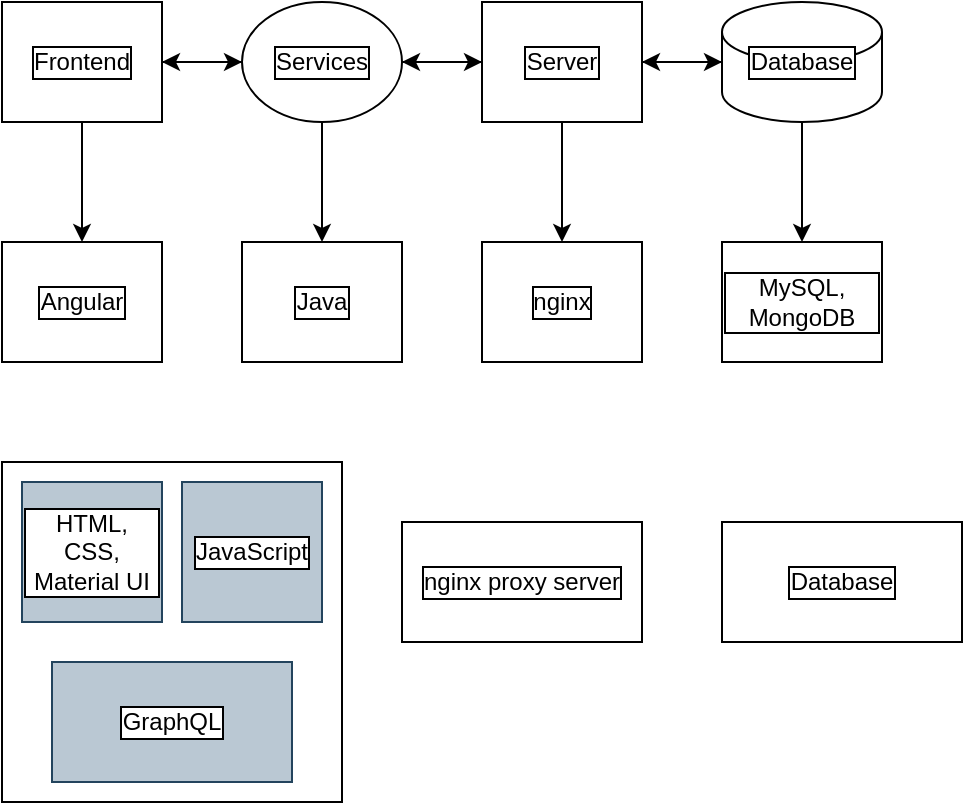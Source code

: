<mxfile version="18.1.3" type="github">
  <diagram id="N0aNFuahB9ZOPOvrSQRJ" name="Page-1">
    <mxGraphModel dx="526" dy="381" grid="1" gridSize="10" guides="1" tooltips="1" connect="1" arrows="1" fold="1" page="1" pageScale="1" pageWidth="1200" pageHeight="1920" math="0" shadow="0">
      <root>
        <mxCell id="0" />
        <mxCell id="1" parent="0" />
        <mxCell id="CJpy0ErXI01NrUza3y2k-22" style="edgeStyle=orthogonalEdgeStyle;rounded=0;orthogonalLoop=1;jettySize=auto;html=1;exitX=0.5;exitY=1;exitDx=0;exitDy=0;" edge="1" parent="1" source="CJpy0ErXI01NrUza3y2k-6" target="CJpy0ErXI01NrUza3y2k-16">
          <mxGeometry relative="1" as="geometry" />
        </mxCell>
        <mxCell id="CJpy0ErXI01NrUza3y2k-26" style="edgeStyle=orthogonalEdgeStyle;rounded=0;orthogonalLoop=1;jettySize=auto;html=1;" edge="1" parent="1" source="CJpy0ErXI01NrUza3y2k-6" target="CJpy0ErXI01NrUza3y2k-11">
          <mxGeometry relative="1" as="geometry" />
        </mxCell>
        <mxCell id="CJpy0ErXI01NrUza3y2k-6" value="Frontend" style="rounded=0;whiteSpace=wrap;html=1;labelBackgroundColor=default;labelBorderColor=default;" vertex="1" parent="1">
          <mxGeometry x="160" y="50" width="80" height="60" as="geometry" />
        </mxCell>
        <mxCell id="CJpy0ErXI01NrUza3y2k-25" style="edgeStyle=orthogonalEdgeStyle;rounded=0;orthogonalLoop=1;jettySize=auto;html=1;exitX=0.5;exitY=1;exitDx=0;exitDy=0;exitPerimeter=0;entryX=0.5;entryY=0;entryDx=0;entryDy=0;" edge="1" parent="1" source="CJpy0ErXI01NrUza3y2k-10" target="CJpy0ErXI01NrUza3y2k-15">
          <mxGeometry relative="1" as="geometry">
            <mxPoint x="560" y="160" as="targetPoint" />
          </mxGeometry>
        </mxCell>
        <mxCell id="CJpy0ErXI01NrUza3y2k-31" style="edgeStyle=orthogonalEdgeStyle;rounded=0;orthogonalLoop=1;jettySize=auto;html=1;entryX=1;entryY=0.5;entryDx=0;entryDy=0;" edge="1" parent="1" source="CJpy0ErXI01NrUza3y2k-10" target="CJpy0ErXI01NrUza3y2k-18">
          <mxGeometry relative="1" as="geometry" />
        </mxCell>
        <mxCell id="CJpy0ErXI01NrUza3y2k-10" value="Database" style="shape=cylinder3;html=1;boundedLbl=1;backgroundOutline=1;size=15;labelBackgroundColor=default;labelBorderColor=default;whiteSpace=wrap;spacingTop=-25;" vertex="1" parent="1">
          <mxGeometry x="520" y="50" width="80" height="60" as="geometry" />
        </mxCell>
        <mxCell id="CJpy0ErXI01NrUza3y2k-24" style="edgeStyle=orthogonalEdgeStyle;rounded=0;orthogonalLoop=1;jettySize=auto;html=1;exitX=0.5;exitY=1;exitDx=0;exitDy=0;entryX=0.5;entryY=0;entryDx=0;entryDy=0;" edge="1" parent="1" source="CJpy0ErXI01NrUza3y2k-11" target="CJpy0ErXI01NrUza3y2k-14">
          <mxGeometry relative="1" as="geometry" />
        </mxCell>
        <mxCell id="CJpy0ErXI01NrUza3y2k-27" style="edgeStyle=orthogonalEdgeStyle;rounded=0;orthogonalLoop=1;jettySize=auto;html=1;" edge="1" parent="1" source="CJpy0ErXI01NrUza3y2k-11" target="CJpy0ErXI01NrUza3y2k-18">
          <mxGeometry relative="1" as="geometry" />
        </mxCell>
        <mxCell id="CJpy0ErXI01NrUza3y2k-29" style="edgeStyle=orthogonalEdgeStyle;rounded=0;orthogonalLoop=1;jettySize=auto;html=1;" edge="1" parent="1" source="CJpy0ErXI01NrUza3y2k-11" target="CJpy0ErXI01NrUza3y2k-6">
          <mxGeometry relative="1" as="geometry" />
        </mxCell>
        <mxCell id="CJpy0ErXI01NrUza3y2k-11" value="Services" style="ellipse;whiteSpace=wrap;html=1;labelBackgroundColor=default;labelBorderColor=default;" vertex="1" parent="1">
          <mxGeometry x="280" y="50" width="80" height="60" as="geometry" />
        </mxCell>
        <mxCell id="CJpy0ErXI01NrUza3y2k-14" value="Java" style="rounded=0;whiteSpace=wrap;html=1;labelBackgroundColor=default;labelBorderColor=default;" vertex="1" parent="1">
          <mxGeometry x="280" y="170" width="80" height="60" as="geometry" />
        </mxCell>
        <mxCell id="CJpy0ErXI01NrUza3y2k-15" value="MySQL, MongoDB" style="rounded=0;whiteSpace=wrap;html=1;labelBackgroundColor=default;labelBorderColor=default;" vertex="1" parent="1">
          <mxGeometry x="520" y="170" width="80" height="60" as="geometry" />
        </mxCell>
        <mxCell id="CJpy0ErXI01NrUza3y2k-16" value="Angular" style="rounded=0;whiteSpace=wrap;html=1;labelBackgroundColor=default;labelBorderColor=default;" vertex="1" parent="1">
          <mxGeometry x="160" y="170" width="80" height="60" as="geometry" />
        </mxCell>
        <mxCell id="CJpy0ErXI01NrUza3y2k-17" value="nginx" style="rounded=0;whiteSpace=wrap;html=1;labelBackgroundColor=default;labelBorderColor=default;" vertex="1" parent="1">
          <mxGeometry x="400" y="170" width="80" height="60" as="geometry" />
        </mxCell>
        <mxCell id="CJpy0ErXI01NrUza3y2k-23" style="edgeStyle=orthogonalEdgeStyle;rounded=0;orthogonalLoop=1;jettySize=auto;html=1;exitX=0.5;exitY=1;exitDx=0;exitDy=0;" edge="1" parent="1" source="CJpy0ErXI01NrUza3y2k-18" target="CJpy0ErXI01NrUza3y2k-17">
          <mxGeometry relative="1" as="geometry" />
        </mxCell>
        <mxCell id="CJpy0ErXI01NrUza3y2k-28" value="" style="edgeStyle=orthogonalEdgeStyle;rounded=0;orthogonalLoop=1;jettySize=auto;html=1;" edge="1" parent="1" source="CJpy0ErXI01NrUza3y2k-18" target="CJpy0ErXI01NrUza3y2k-10">
          <mxGeometry relative="1" as="geometry" />
        </mxCell>
        <mxCell id="CJpy0ErXI01NrUza3y2k-30" style="edgeStyle=orthogonalEdgeStyle;rounded=0;orthogonalLoop=1;jettySize=auto;html=1;entryX=1;entryY=0.5;entryDx=0;entryDy=0;" edge="1" parent="1" source="CJpy0ErXI01NrUza3y2k-18" target="CJpy0ErXI01NrUza3y2k-11">
          <mxGeometry relative="1" as="geometry" />
        </mxCell>
        <mxCell id="CJpy0ErXI01NrUza3y2k-18" value="Server" style="rounded=0;whiteSpace=wrap;html=1;labelBackgroundColor=default;labelBorderColor=default;" vertex="1" parent="1">
          <mxGeometry x="400" y="50" width="80" height="60" as="geometry" />
        </mxCell>
        <mxCell id="CJpy0ErXI01NrUza3y2k-32" value="" style="whiteSpace=wrap;html=1;aspect=fixed;labelBackgroundColor=default;labelBorderColor=default;" vertex="1" parent="1">
          <mxGeometry x="160" y="280" width="170" height="170" as="geometry" />
        </mxCell>
        <mxCell id="CJpy0ErXI01NrUza3y2k-33" value="HTML, CSS, Material UI" style="whiteSpace=wrap;html=1;aspect=fixed;labelBackgroundColor=default;labelBorderColor=default;fillColor=#bac8d3;strokeColor=#23445d;" vertex="1" parent="1">
          <mxGeometry x="170" y="290" width="70" height="70" as="geometry" />
        </mxCell>
        <mxCell id="CJpy0ErXI01NrUza3y2k-34" value="JavaScript" style="rounded=0;whiteSpace=wrap;html=1;labelBackgroundColor=default;labelBorderColor=default;fillColor=#bac8d3;strokeColor=#23445d;" vertex="1" parent="1">
          <mxGeometry x="250" y="290" width="70" height="70" as="geometry" />
        </mxCell>
        <mxCell id="CJpy0ErXI01NrUza3y2k-35" value="GraphQL" style="rounded=0;whiteSpace=wrap;html=1;labelBackgroundColor=default;labelBorderColor=default;fillColor=#bac8d3;strokeColor=#23445d;" vertex="1" parent="1">
          <mxGeometry x="185" y="380" width="120" height="60" as="geometry" />
        </mxCell>
        <mxCell id="CJpy0ErXI01NrUza3y2k-36" value="nginx proxy server" style="rounded=0;whiteSpace=wrap;html=1;labelBackgroundColor=default;labelBorderColor=default;" vertex="1" parent="1">
          <mxGeometry x="360" y="310" width="120" height="60" as="geometry" />
        </mxCell>
        <mxCell id="CJpy0ErXI01NrUza3y2k-37" value="Database" style="rounded=0;whiteSpace=wrap;html=1;labelBackgroundColor=default;labelBorderColor=default;" vertex="1" parent="1">
          <mxGeometry x="520" y="310" width="120" height="60" as="geometry" />
        </mxCell>
      </root>
    </mxGraphModel>
  </diagram>
</mxfile>

